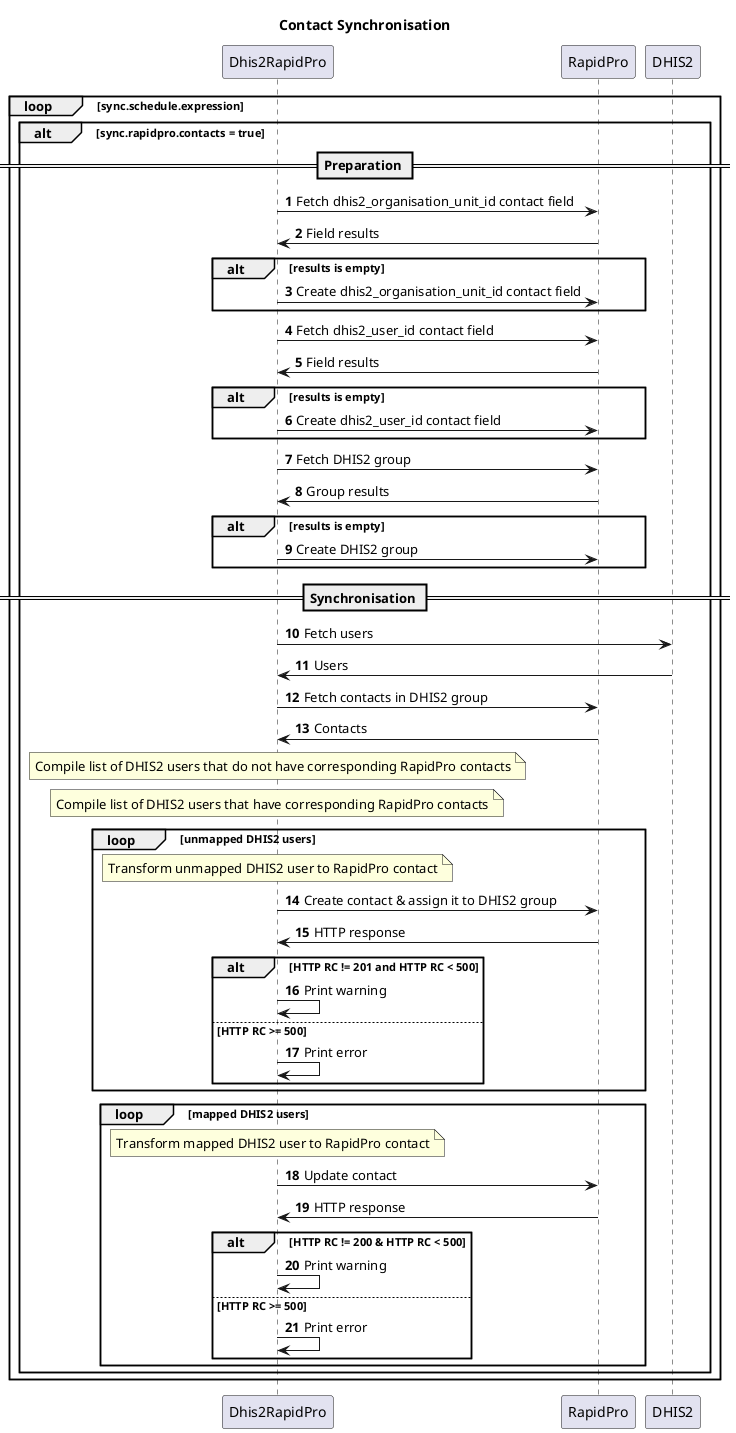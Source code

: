 @startuml
title Contact Synchronisation
autonumber
skinparam responseMessageBelowArrow true
loop sync.schedule.expression
    alt sync.rapidpro.contacts = true
        == Preparation ==
        Dhis2RapidPro -> RapidPro: Fetch dhis2_organisation_unit_id contact field
        RapidPro -> Dhis2RapidPro: Field results
        alt results is empty
            Dhis2RapidPro -> RapidPro: Create dhis2_organisation_unit_id contact field
        end
        Dhis2RapidPro -> RapidPro: Fetch dhis2_user_id contact field
        RapidPro -> Dhis2RapidPro: Field results
        alt results is empty
            Dhis2RapidPro -> RapidPro: Create dhis2_user_id contact field
        end
        Dhis2RapidPro -> RapidPro: Fetch DHIS2 group
        RapidPro -> Dhis2RapidPro: Group results
        alt results is empty
            Dhis2RapidPro -> RapidPro: Create DHIS2 group
        end
        == Synchronisation ==
        Dhis2RapidPro -> DHIS2: Fetch users
        DHIS2 -> Dhis2RapidPro: Users
        Dhis2RapidPro -> RapidPro: Fetch contacts in DHIS2 group
        RapidPro -> Dhis2RapidPro: Contacts
        note over Dhis2RapidPro: Compile list of DHIS2 users that do not have corresponding RapidPro contacts
        note over Dhis2RapidPro: Compile list of DHIS2 users that have corresponding RapidPro contacts
        loop unmapped DHIS2 users
            note over Dhis2RapidPro: Transform unmapped DHIS2 user to RapidPro contact
            Dhis2RapidPro -> RapidPro: Create contact & assign it to DHIS2 group
            RapidPro -> Dhis2RapidPro: HTTP response
            alt HTTP RC != 201 and HTTP RC < 500
                Dhis2RapidPro -> Dhis2RapidPro: Print warning
            else HTTP RC >= 500
                Dhis2RapidPro -> Dhis2RapidPro: Print error
            end
        end
        loop mapped DHIS2 users
            note over Dhis2RapidPro: Transform mapped DHIS2 user to RapidPro contact
            Dhis2RapidPro -> RapidPro: Update contact
            RapidPro -> Dhis2RapidPro: HTTP response
            alt HTTP RC != 200 & HTTP RC < 500
                Dhis2RapidPro -> Dhis2RapidPro: Print warning
            else HTTP RC >= 500
                Dhis2RapidPro -> Dhis2RapidPro: Print error
            end
        end
    end
end
@enduml